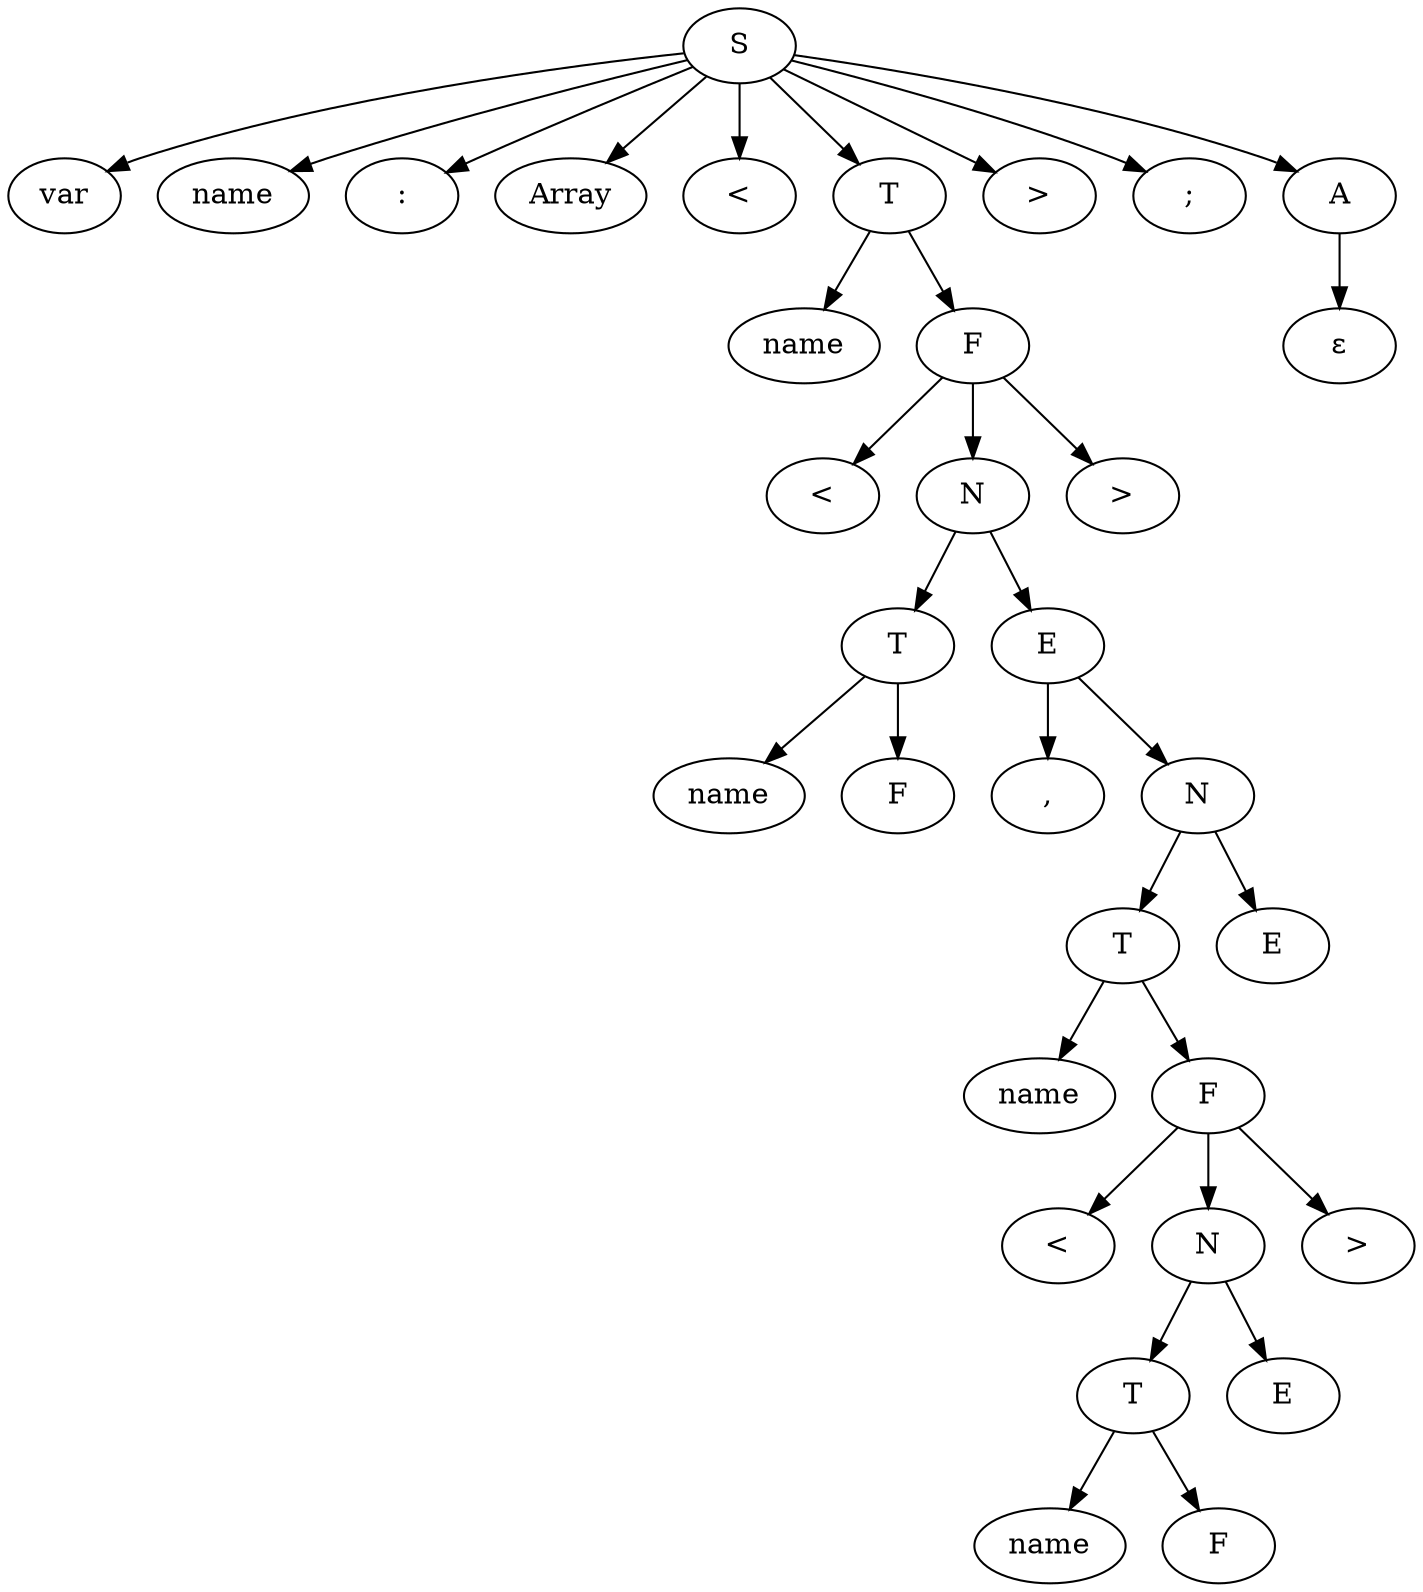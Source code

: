 digraph HelloWorld {1[label="S"];2[label="var"];1 -> 2;3[label="name"];1 -> 3;4[label=":"];1 -> 4;5[label="Array"];1 -> 5;6[label="<"];1 -> 6;7[label="T"];1 -> 7;8[label="name"];7 -> 8;9[label="F"];7 -> 9;10[label="<"];9 -> 10;11[label="N"];9 -> 11;12[label="T"];11 -> 12;13[label="name"];12 -> 13;14[label="F"];12 -> 14;15[label="E"];11 -> 15;16[label=","];15 -> 16;17[label="N"];15 -> 17;18[label="T"];17 -> 18;19[label="name"];18 -> 19;20[label="F"];18 -> 20;21[label="<"];20 -> 21;22[label="N"];20 -> 22;23[label="T"];22 -> 23;24[label="name"];23 -> 24;25[label="F"];23 -> 25;26[label="E"];22 -> 26;27[label=">"];20 -> 27;28[label="E"];17 -> 28;29[label=">"];9 -> 29;30[label=">"];1 -> 30;31[label=";"];1 -> 31;32[label="A"];1 -> 32;33[label="ε"];32 -> 33;}
